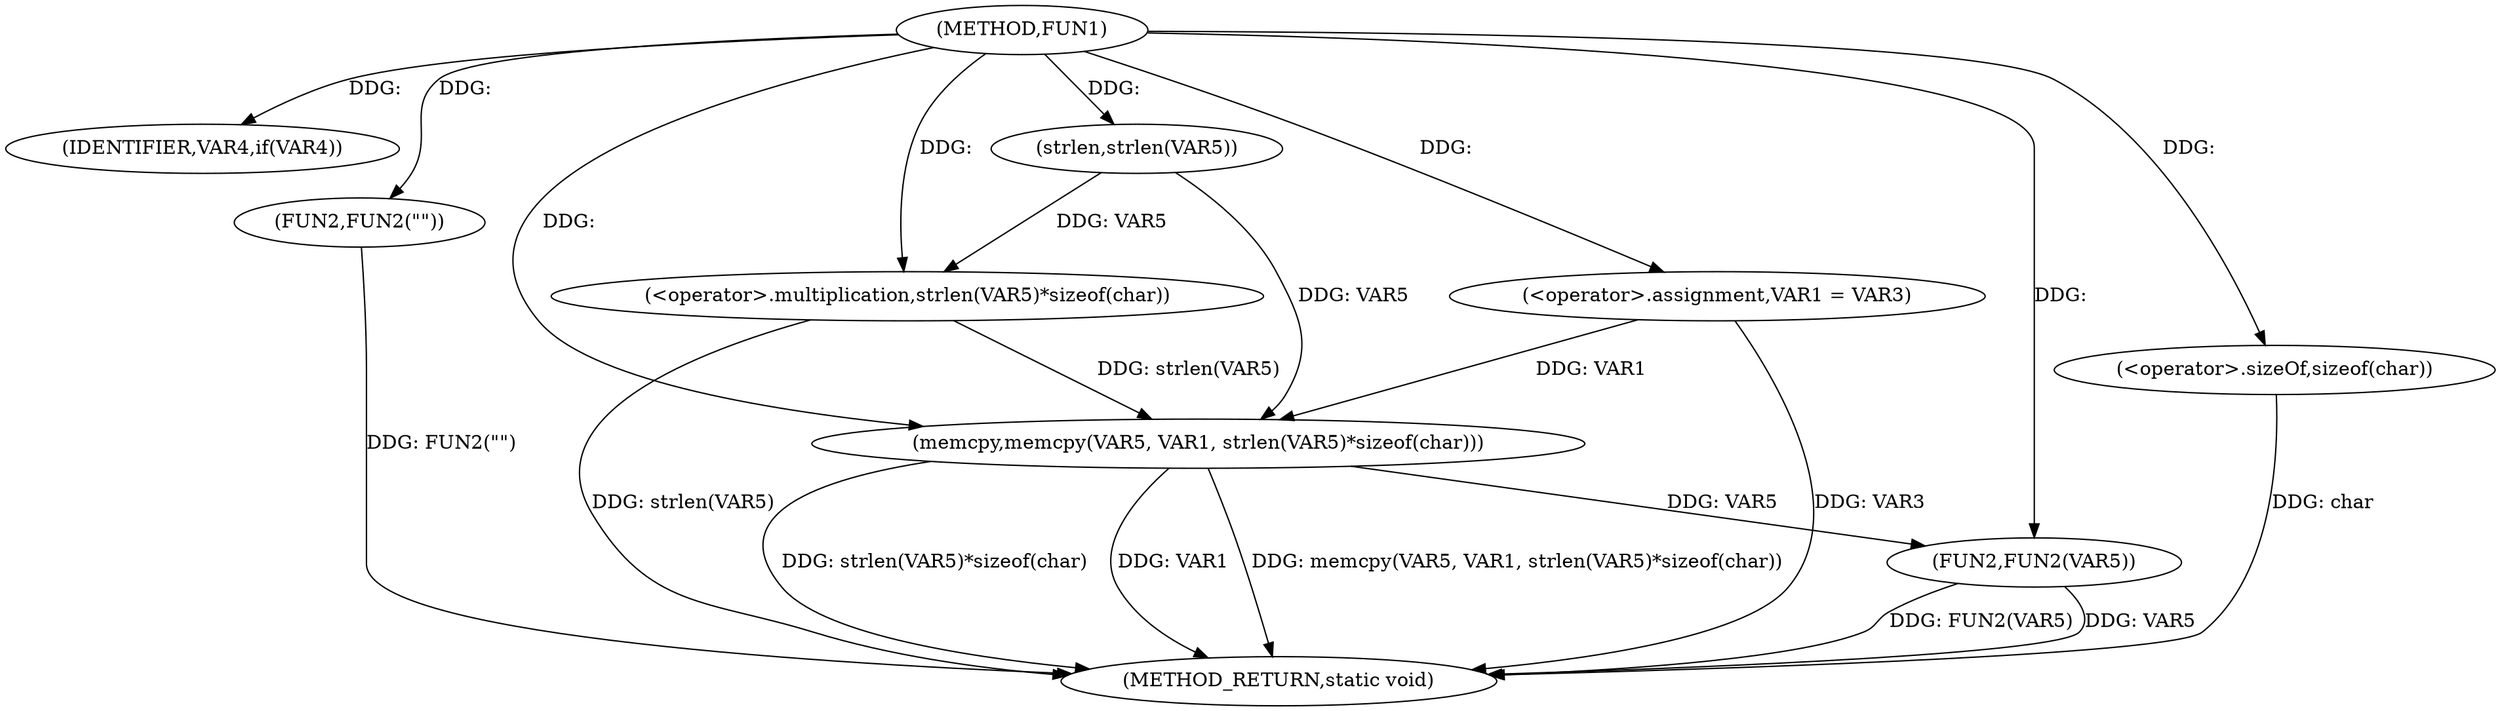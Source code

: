 digraph FUN1 {  
"1000100" [label = "(METHOD,FUN1)" ]
"1000127" [label = "(METHOD_RETURN,static void)" ]
"1000106" [label = "(IDENTIFIER,VAR4,if(VAR4))" ]
"1000108" [label = "(FUN2,FUN2(\"\"))" ]
"1000112" [label = "(<operator>.assignment,VAR1 = VAR3)" ]
"1000117" [label = "(memcpy,memcpy(VAR5, VAR1, strlen(VAR5)*sizeof(char)))" ]
"1000120" [label = "(<operator>.multiplication,strlen(VAR5)*sizeof(char))" ]
"1000121" [label = "(strlen,strlen(VAR5))" ]
"1000123" [label = "(<operator>.sizeOf,sizeof(char))" ]
"1000125" [label = "(FUN2,FUN2(VAR5))" ]
  "1000117" -> "1000127"  [ label = "DDG: memcpy(VAR5, VAR1, strlen(VAR5)*sizeof(char))"] 
  "1000125" -> "1000127"  [ label = "DDG: VAR5"] 
  "1000125" -> "1000127"  [ label = "DDG: FUN2(VAR5)"] 
  "1000108" -> "1000127"  [ label = "DDG: FUN2(\"\")"] 
  "1000112" -> "1000127"  [ label = "DDG: VAR3"] 
  "1000120" -> "1000127"  [ label = "DDG: strlen(VAR5)"] 
  "1000117" -> "1000127"  [ label = "DDG: strlen(VAR5)*sizeof(char)"] 
  "1000117" -> "1000127"  [ label = "DDG: VAR1"] 
  "1000123" -> "1000127"  [ label = "DDG: char"] 
  "1000100" -> "1000106"  [ label = "DDG: "] 
  "1000100" -> "1000108"  [ label = "DDG: "] 
  "1000100" -> "1000112"  [ label = "DDG: "] 
  "1000121" -> "1000117"  [ label = "DDG: VAR5"] 
  "1000100" -> "1000117"  [ label = "DDG: "] 
  "1000112" -> "1000117"  [ label = "DDG: VAR1"] 
  "1000120" -> "1000117"  [ label = "DDG: strlen(VAR5)"] 
  "1000121" -> "1000120"  [ label = "DDG: VAR5"] 
  "1000100" -> "1000121"  [ label = "DDG: "] 
  "1000100" -> "1000120"  [ label = "DDG: "] 
  "1000100" -> "1000123"  [ label = "DDG: "] 
  "1000117" -> "1000125"  [ label = "DDG: VAR5"] 
  "1000100" -> "1000125"  [ label = "DDG: "] 
}
